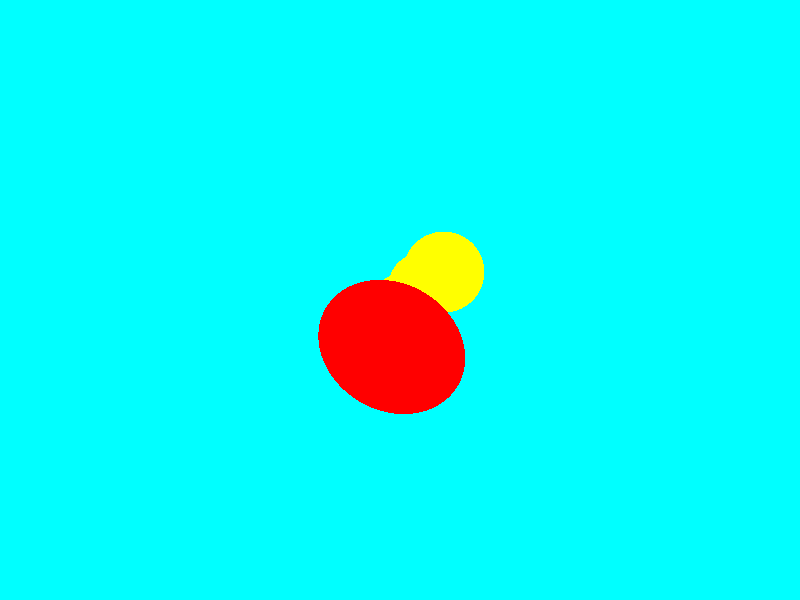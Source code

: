 #include "colors.inc"
background { color Cyan }

// Camera 

camera
	{
	location <4, 8, -12>
	look_at <0, 1, 2>
	}


// Lights 

light_source
	{
	<2, 4, -3> color White
	}


// Objects 


sphere
	{
	<0.0, 1.0, 2.0>, 0.7
	texture
		{
		pigment { color Yellow }
		}
	}

sphere
	{
	<0.5, 1.3, 2.4>, 0.8999999999999999
	texture
		{
		pigment { color Yellow }
		}
	}

sphere
	{
	<1.0, 1.6, 2.8>, 1.1
	texture
		{
		pigment { color Yellow }
		}
	}

box
{
<1, 0, 0>,
<-1, 1, 1>
texture
	{
	pigment {color Red}
	}
}
cone
	{
	<0, 0, 0>, 1
	<0, 0, 1>, 2
	texture
		{
		pigment {color Red}
		}
	}